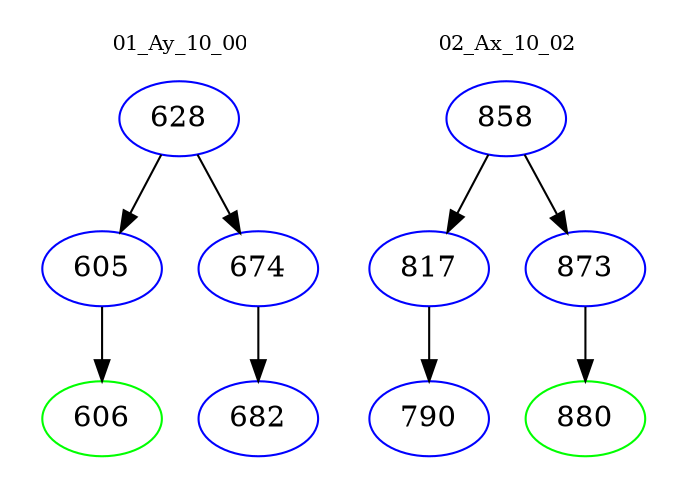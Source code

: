 digraph{
subgraph cluster_0 {
color = white
label = "01_Ay_10_00";
fontsize=10;
T0_628 [label="628", color="blue"]
T0_628 -> T0_605 [color="black"]
T0_605 [label="605", color="blue"]
T0_605 -> T0_606 [color="black"]
T0_606 [label="606", color="green"]
T0_628 -> T0_674 [color="black"]
T0_674 [label="674", color="blue"]
T0_674 -> T0_682 [color="black"]
T0_682 [label="682", color="blue"]
}
subgraph cluster_1 {
color = white
label = "02_Ax_10_02";
fontsize=10;
T1_858 [label="858", color="blue"]
T1_858 -> T1_817 [color="black"]
T1_817 [label="817", color="blue"]
T1_817 -> T1_790 [color="black"]
T1_790 [label="790", color="blue"]
T1_858 -> T1_873 [color="black"]
T1_873 [label="873", color="blue"]
T1_873 -> T1_880 [color="black"]
T1_880 [label="880", color="green"]
}
}
